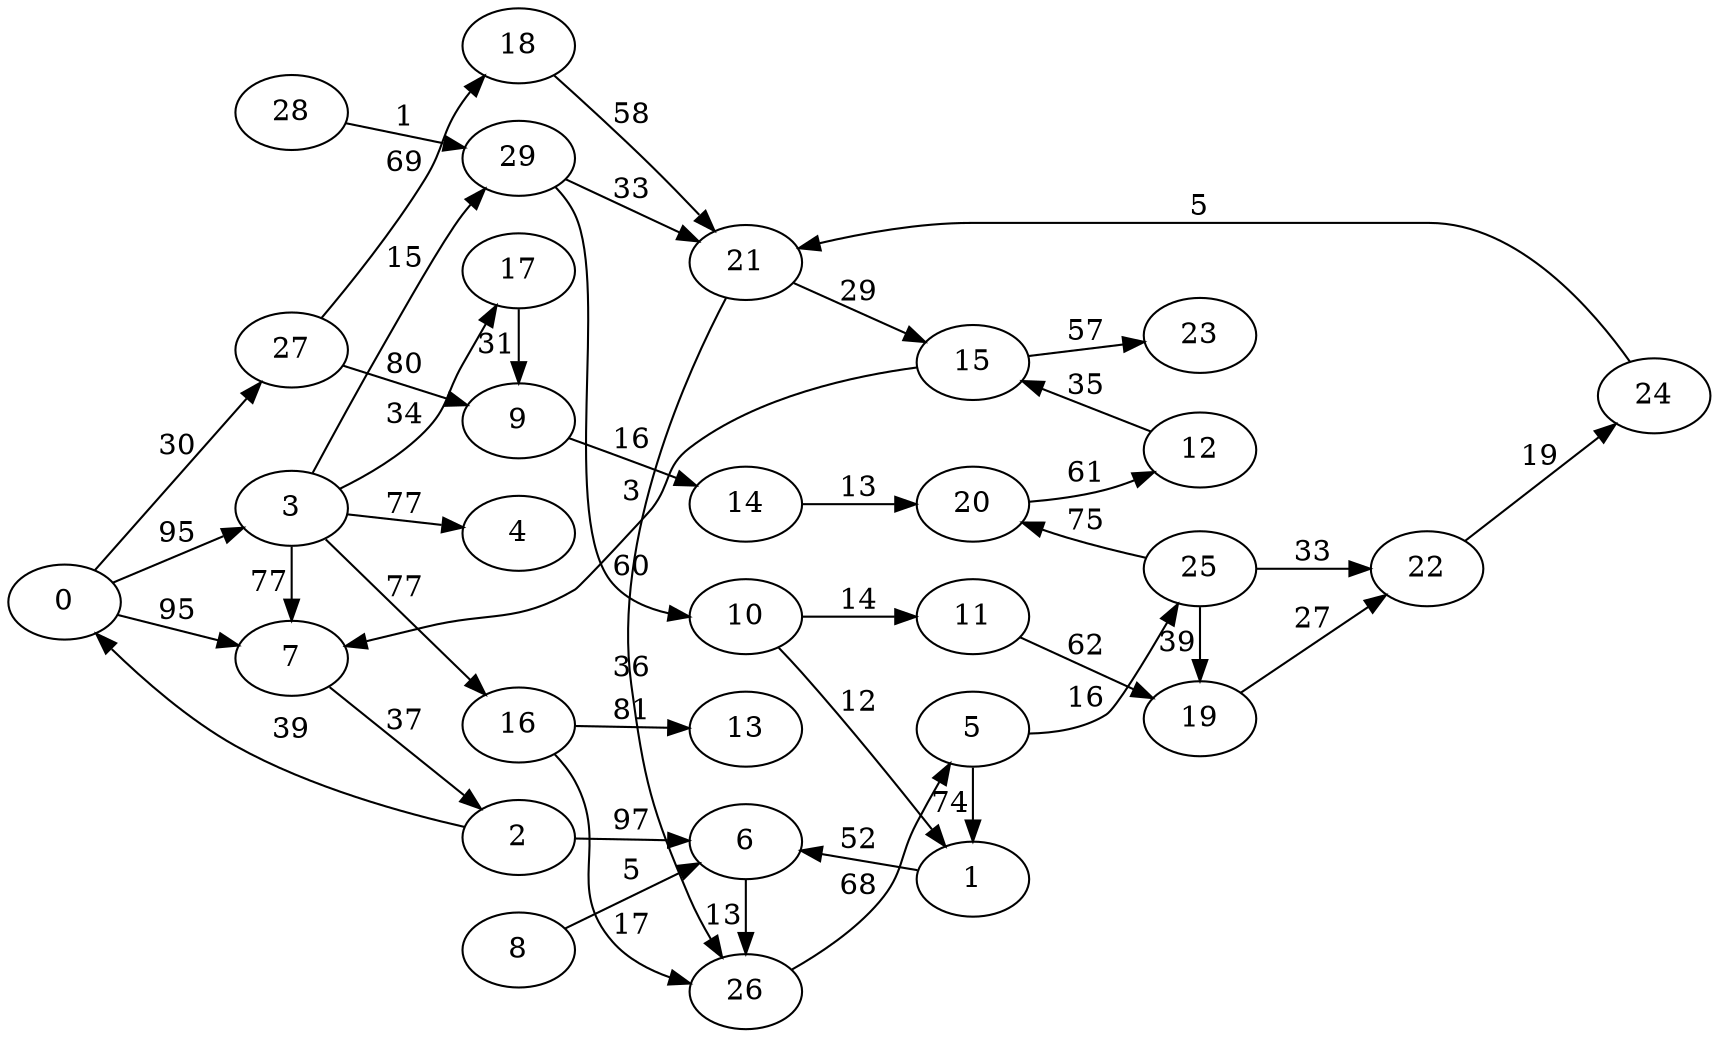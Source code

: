 digraph G {
ranksep = "equally";
rankdir = LR;
{rank = same; 0; };
{rank = same; 7; 27; 3; };
{rank = same; 2; 9; 18; 29; 17; 16; 4; };
{rank = same; 6; 14; 21; 10; 26; 13; };
{rank = same; 20; 15; 11; 1; 5; };
{rank = same; 12; 23; 19; 25; };
{rank = same; 22; };
{rank = same; 24; };
{rank = same; };
{rank = same; 8; };
{rank = same; };
{rank = same; 28; };
{rank = same; };
0->7[label="95"];
0->27[label="30"];
0->3[label="95"];
7->2[label="37"];
27->9[label="80"];
27->18[label="69"];
3->29[label="15"];
3->17[label="34"];
3->16[label="77"];
3->7[label="77"];
3->4[label="77"];
2->6[label="97"];
2->0[label="39"];
9->14[label="16"];
18->21[label="58"];
29->10[label="60"];
29->21[label="33"];
17->9[label="31"];
16->26[label="17"];
16->13[label="81"];
4
6->26[label="13"];
14->20[label="13"];
21->15[label="29"];
21->26[label="36"];
10->11[label="14"];
10->1[label="12"];
26->5[label="68"];
13
20->12[label="61"];
15->7[label="3"];
15->23[label="57"];
11->19[label="62"];
1->6[label="52"];
5->1[label="74"];
5->25[label="16"];
12->15[label="35"];
23
19->22[label="27"];
25->20[label="75"];
25->22[label="33"];
25->19[label="39"];
22->24[label="19"];
24->21[label="5"];
8->6[label="5"];
28->29[label="1"];
}
